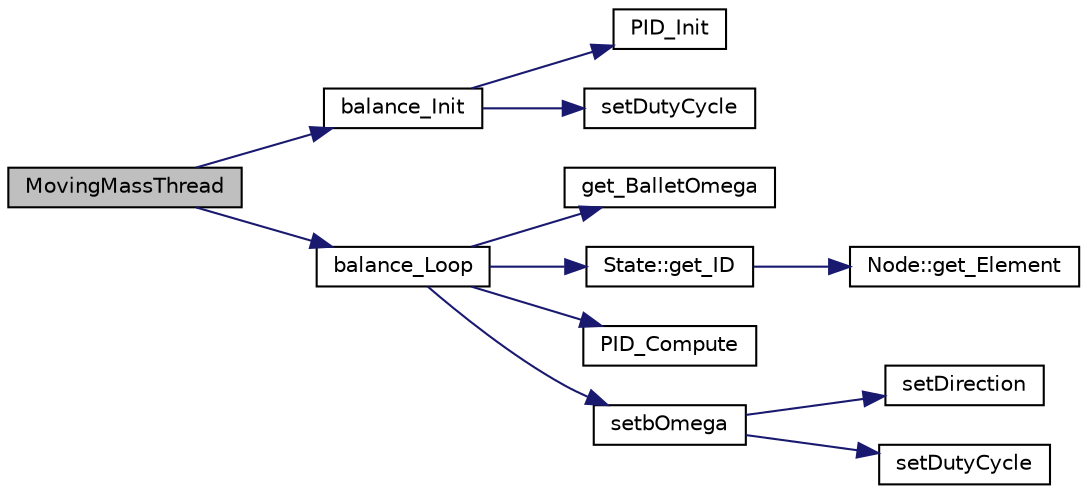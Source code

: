 digraph "MovingMassThread"
{
 // INTERACTIVE_SVG=YES
 // LATEX_PDF_SIZE
  edge [fontname="Helvetica",fontsize="10",labelfontname="Helvetica",labelfontsize="10"];
  node [fontname="Helvetica",fontsize="10",shape=record];
  rankdir="LR";
  Node47 [label="MovingMassThread",height=0.2,width=0.4,color="black", fillcolor="grey75", style="filled", fontcolor="black",tooltip="Function implementing the MovingMass thread."];
  Node47 -> Node48 [color="midnightblue",fontsize="10",style="solid",fontname="Helvetica"];
  Node48 [label="balance_Init",height=0.2,width=0.4,color="black", fillcolor="white", style="filled",URL="$blnc__motor_8h.html#a4af9ad58413e57902200c7dcde5bf556",tooltip=" "];
  Node48 -> Node49 [color="midnightblue",fontsize="10",style="solid",fontname="Helvetica"];
  Node49 [label="PID_Init",height=0.2,width=0.4,color="black", fillcolor="white", style="filled",URL="$pid_8h.html#ab1ec8374891dd77c2800defdb6d656d9",tooltip=" "];
  Node48 -> Node50 [color="midnightblue",fontsize="10",style="solid",fontname="Helvetica"];
  Node50 [label="setDutyCycle",height=0.2,width=0.4,color="black", fillcolor="white", style="filled",URL="$motor_8h.html#a7b35d0bd88a69d09f5342ab5a54afdb7",tooltip=" "];
  Node47 -> Node51 [color="midnightblue",fontsize="10",style="solid",fontname="Helvetica"];
  Node51 [label="balance_Loop",height=0.2,width=0.4,color="black", fillcolor="white", style="filled",URL="$blnc__motor_8h.html#abbfc871d7ab23f82871f0d7d4112fbe3",tooltip=" "];
  Node51 -> Node52 [color="midnightblue",fontsize="10",style="solid",fontname="Helvetica"];
  Node52 [label="get_BalletOmega",height=0.2,width=0.4,color="black", fillcolor="white", style="filled",URL="$blnc__motor_8cpp.html#a43906b2ca87882dc0c6c87c22fe854a5",tooltip=" "];
  Node51 -> Node53 [color="midnightblue",fontsize="10",style="solid",fontname="Helvetica"];
  Node53 [label="State::get_ID",height=0.2,width=0.4,color="black", fillcolor="white", style="filled",URL="$class_state.html#a35209c100512b5122b13b148bbdf48d6",tooltip=" "];
  Node53 -> Node54 [color="midnightblue",fontsize="10",style="solid",fontname="Helvetica"];
  Node54 [label="Node::get_Element",height=0.2,width=0.4,color="black", fillcolor="white", style="filled",URL="$class_node.html#a313d582ccee069999fdf6b9db84c4735",tooltip=" "];
  Node51 -> Node55 [color="midnightblue",fontsize="10",style="solid",fontname="Helvetica"];
  Node55 [label="PID_Compute",height=0.2,width=0.4,color="black", fillcolor="white", style="filled",URL="$pid_8h.html#a03079180c78dab225d7587ddbc52a5d6",tooltip=" "];
  Node51 -> Node56 [color="midnightblue",fontsize="10",style="solid",fontname="Helvetica"];
  Node56 [label="setbOmega",height=0.2,width=0.4,color="black", fillcolor="white", style="filled",URL="$motor_8h.html#a0b5daf1bf67bcd15f926a121f6aeb17f",tooltip=" "];
  Node56 -> Node57 [color="midnightblue",fontsize="10",style="solid",fontname="Helvetica"];
  Node57 [label="setDirection",height=0.2,width=0.4,color="black", fillcolor="white", style="filled",URL="$motor_8cpp.html#a4c86bb6df9dcabd3a988533402bbf5b3",tooltip=" "];
  Node56 -> Node58 [color="midnightblue",fontsize="10",style="solid",fontname="Helvetica"];
  Node58 [label="setDutyCycle",height=0.2,width=0.4,color="black", fillcolor="white", style="filled",URL="$motor_8cpp.html#a7b35d0bd88a69d09f5342ab5a54afdb7",tooltip=" "];
}
